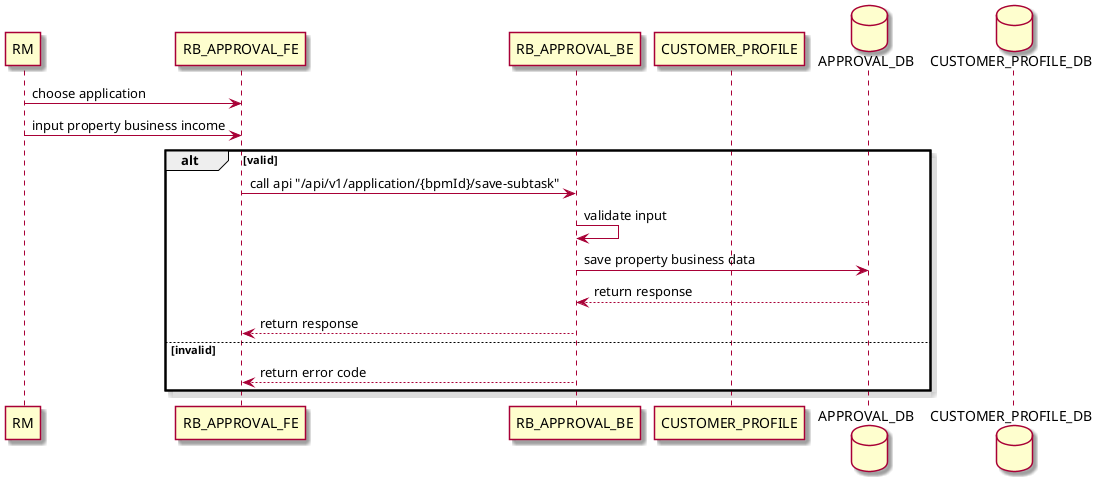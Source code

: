 @startuml
skin rose
participant RM
participant RB_APPROVAL_FE
participant RB_APPROVAL_BE
participant CUSTOMER_PROFILE
database APPROVAL_DB
database CUSTOMER_PROFILE_DB

RM -> RB_APPROVAL_FE: choose application
RM -> RB_APPROVAL_FE: input property business income
alt valid
    RB_APPROVAL_FE -> RB_APPROVAL_BE: call api "/api/v1/application/{bpmId}/save-subtask"
    RB_APPROVAL_BE -> RB_APPROVAL_BE: validate input
    RB_APPROVAL_BE -> APPROVAL_DB: save property business data
    APPROVAL_DB --> RB_APPROVAL_BE: return response
    RB_APPROVAL_BE --> RB_APPROVAL_FE: return response
else invalid
    RB_APPROVAL_BE --> RB_APPROVAL_FE: return error code
end
@enduml